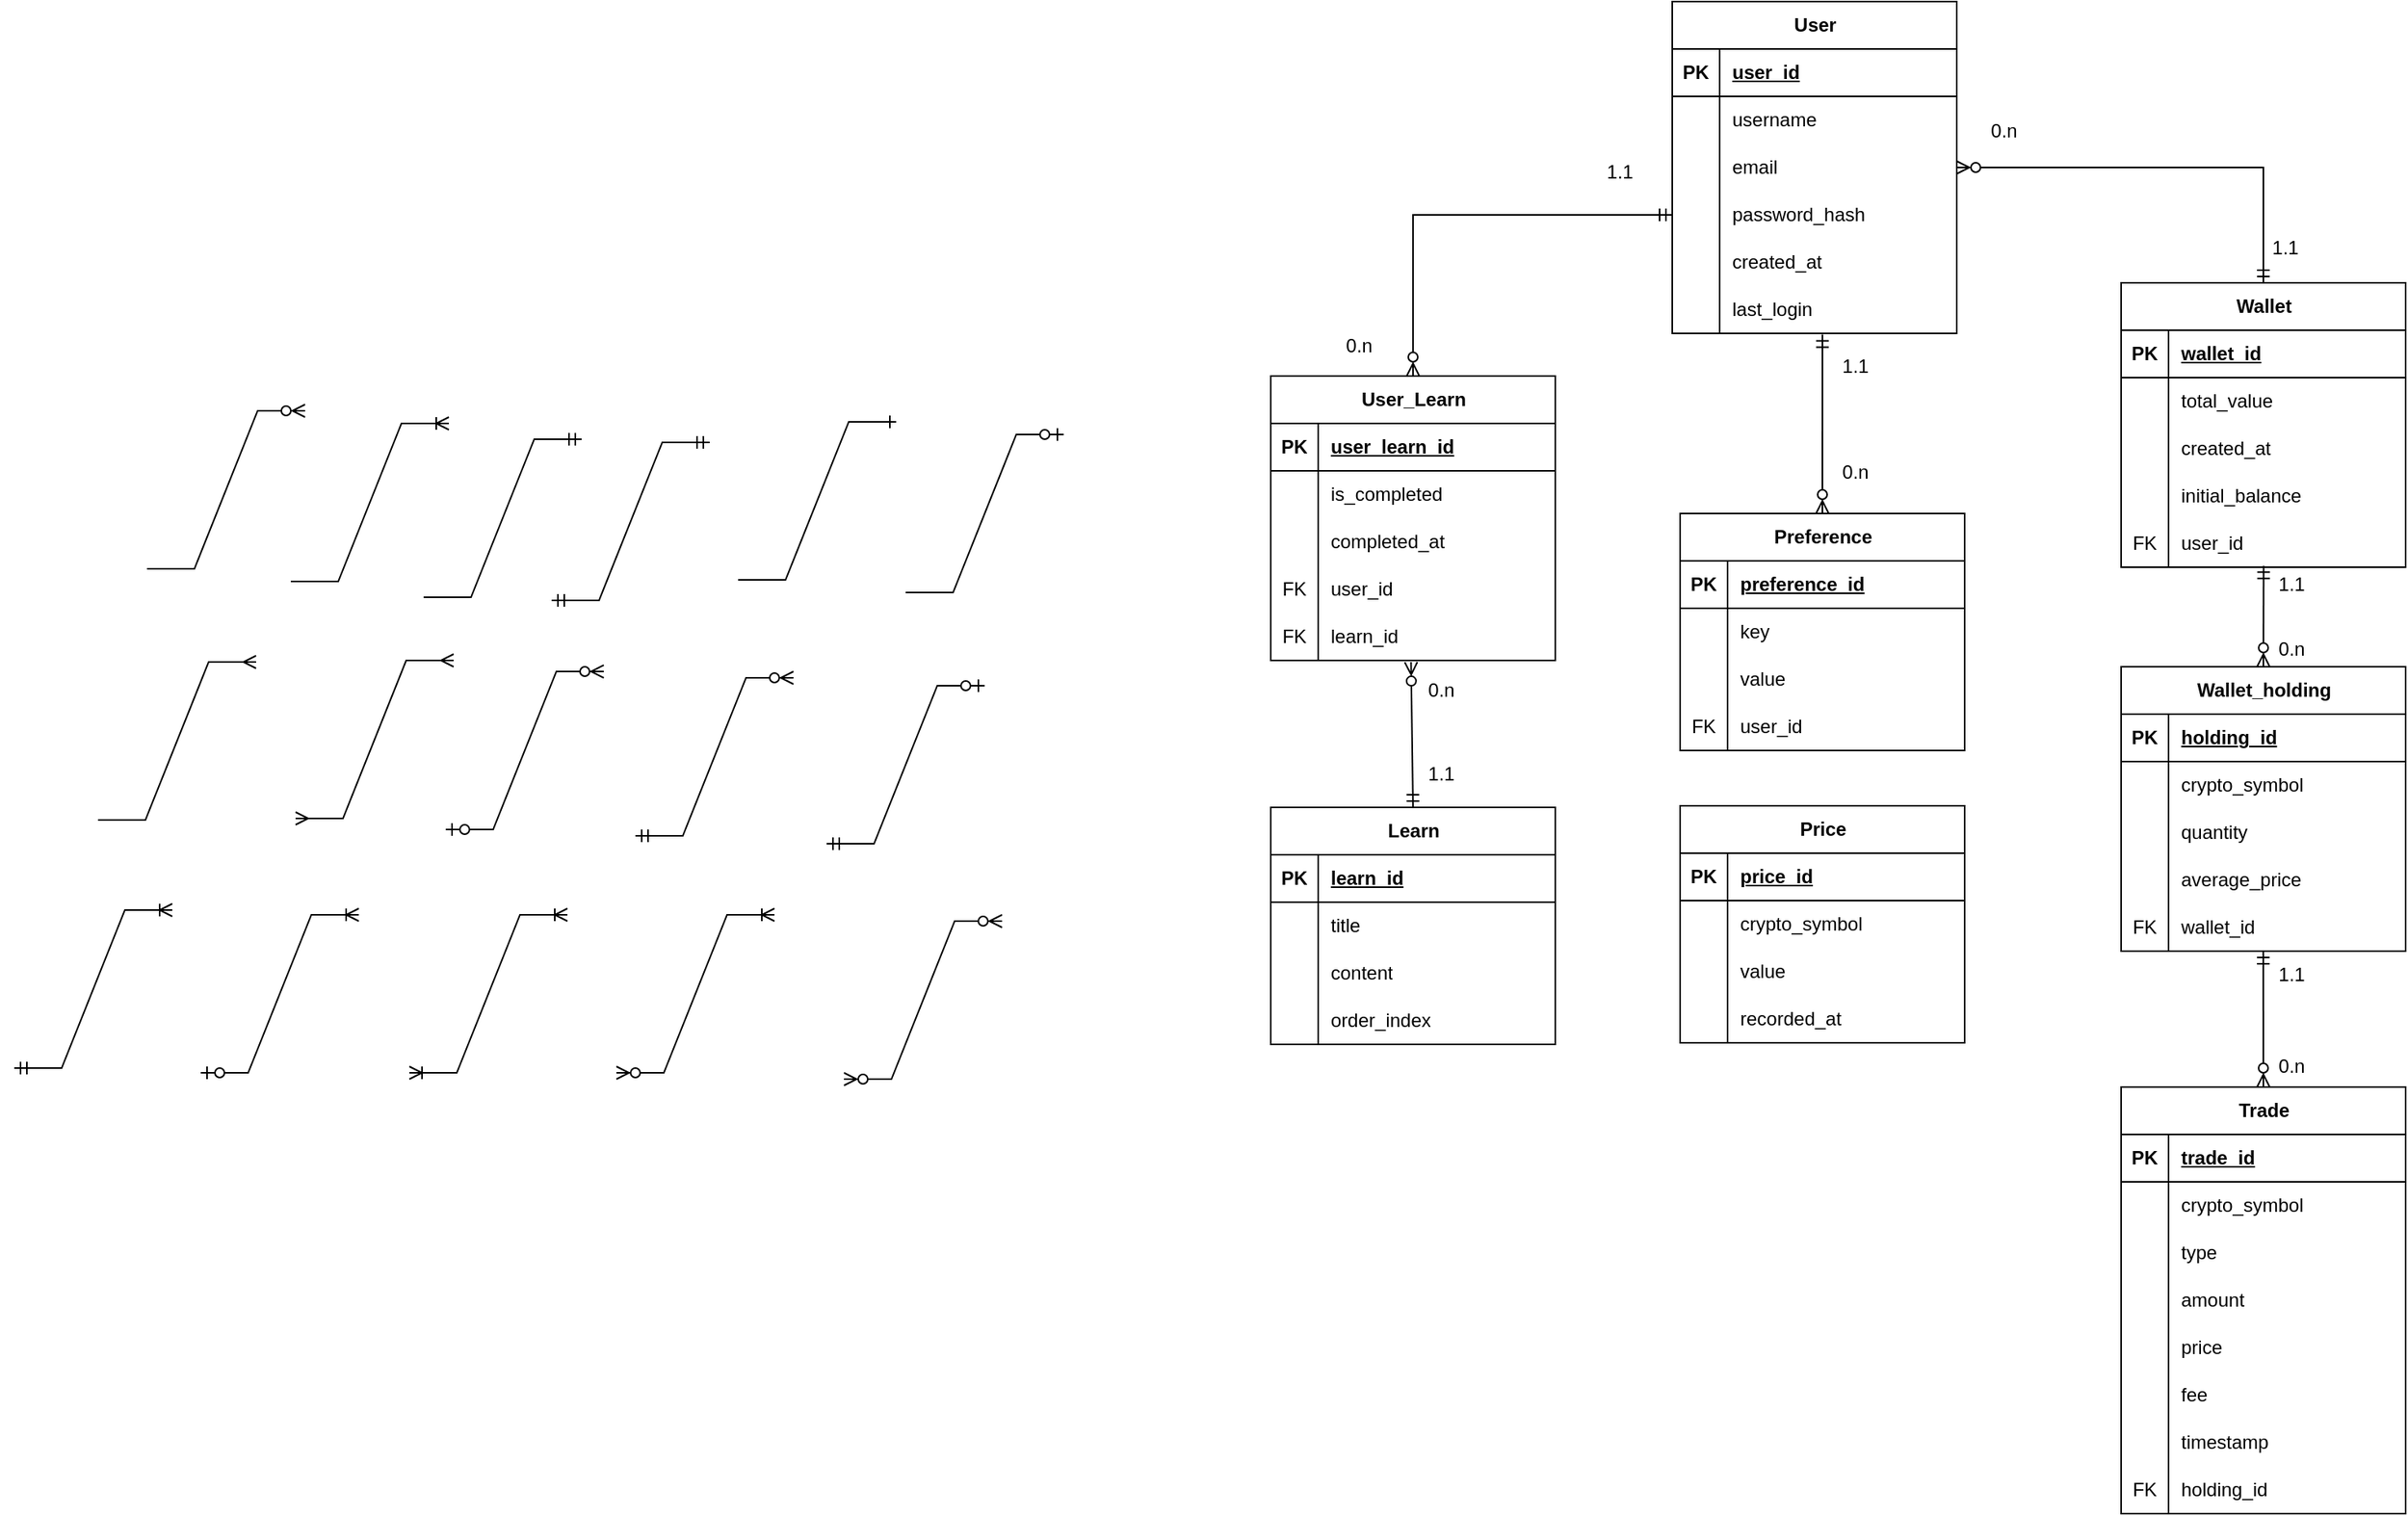 <mxfile version="27.1.6">
  <diagram name="Page-1" id="f1VpUmWpl70gAJ5L56HK">
    <mxGraphModel dx="1629" dy="1076" grid="0" gridSize="10" guides="1" tooltips="1" connect="1" arrows="1" fold="1" page="1" pageScale="1" pageWidth="827" pageHeight="1169" math="0" shadow="0">
      <root>
        <mxCell id="0" />
        <mxCell id="1" parent="0" />
        <mxCell id="RnTAVSZ8p0ZFA40_aSNI-1" value="" style="edgeStyle=entityRelationEdgeStyle;fontSize=12;html=1;endArrow=ERzeroToMany;endFill=1;rounded=0;" edge="1" parent="1">
          <mxGeometry width="100" height="100" relative="1" as="geometry">
            <mxPoint x="160" y="417" as="sourcePoint" />
            <mxPoint x="260" y="317" as="targetPoint" />
          </mxGeometry>
        </mxCell>
        <mxCell id="RnTAVSZ8p0ZFA40_aSNI-2" value="" style="edgeStyle=entityRelationEdgeStyle;fontSize=12;html=1;endArrow=ERoneToMany;rounded=0;" edge="1" parent="1">
          <mxGeometry width="100" height="100" relative="1" as="geometry">
            <mxPoint x="251" y="425" as="sourcePoint" />
            <mxPoint x="351" y="325" as="targetPoint" />
          </mxGeometry>
        </mxCell>
        <mxCell id="RnTAVSZ8p0ZFA40_aSNI-3" value="" style="edgeStyle=entityRelationEdgeStyle;fontSize=12;html=1;endArrow=ERmandOne;rounded=0;" edge="1" parent="1">
          <mxGeometry width="100" height="100" relative="1" as="geometry">
            <mxPoint x="335" y="435" as="sourcePoint" />
            <mxPoint x="435" y="335" as="targetPoint" />
          </mxGeometry>
        </mxCell>
        <mxCell id="RnTAVSZ8p0ZFA40_aSNI-4" value="" style="edgeStyle=entityRelationEdgeStyle;fontSize=12;html=1;endArrow=ERmandOne;startArrow=ERmandOne;rounded=0;" edge="1" parent="1">
          <mxGeometry width="100" height="100" relative="1" as="geometry">
            <mxPoint x="416" y="437" as="sourcePoint" />
            <mxPoint x="516" y="337" as="targetPoint" />
          </mxGeometry>
        </mxCell>
        <mxCell id="RnTAVSZ8p0ZFA40_aSNI-5" value="" style="edgeStyle=entityRelationEdgeStyle;fontSize=12;html=1;endArrow=ERone;endFill=1;rounded=0;" edge="1" parent="1">
          <mxGeometry width="100" height="100" relative="1" as="geometry">
            <mxPoint x="534" y="424" as="sourcePoint" />
            <mxPoint x="634" y="324" as="targetPoint" />
          </mxGeometry>
        </mxCell>
        <mxCell id="RnTAVSZ8p0ZFA40_aSNI-6" value="" style="edgeStyle=entityRelationEdgeStyle;fontSize=12;html=1;endArrow=ERzeroToOne;endFill=1;rounded=0;" edge="1" parent="1">
          <mxGeometry width="100" height="100" relative="1" as="geometry">
            <mxPoint x="640" y="432" as="sourcePoint" />
            <mxPoint x="740" y="332" as="targetPoint" />
          </mxGeometry>
        </mxCell>
        <mxCell id="RnTAVSZ8p0ZFA40_aSNI-7" value="" style="edgeStyle=entityRelationEdgeStyle;fontSize=12;html=1;endArrow=ERmany;rounded=0;" edge="1" parent="1">
          <mxGeometry width="100" height="100" relative="1" as="geometry">
            <mxPoint x="129" y="576" as="sourcePoint" />
            <mxPoint x="229" y="476" as="targetPoint" />
          </mxGeometry>
        </mxCell>
        <mxCell id="RnTAVSZ8p0ZFA40_aSNI-8" value="" style="edgeStyle=entityRelationEdgeStyle;fontSize=12;html=1;endArrow=ERmany;startArrow=ERmany;rounded=0;" edge="1" parent="1">
          <mxGeometry width="100" height="100" relative="1" as="geometry">
            <mxPoint x="254" y="575" as="sourcePoint" />
            <mxPoint x="354" y="475" as="targetPoint" />
          </mxGeometry>
        </mxCell>
        <mxCell id="RnTAVSZ8p0ZFA40_aSNI-9" value="" style="edgeStyle=entityRelationEdgeStyle;fontSize=12;html=1;endArrow=ERzeroToMany;startArrow=ERzeroToOne;rounded=0;" edge="1" parent="1">
          <mxGeometry width="100" height="100" relative="1" as="geometry">
            <mxPoint x="349" y="582" as="sourcePoint" />
            <mxPoint x="449" y="482" as="targetPoint" />
          </mxGeometry>
        </mxCell>
        <mxCell id="RnTAVSZ8p0ZFA40_aSNI-10" value="" style="edgeStyle=entityRelationEdgeStyle;fontSize=12;html=1;endArrow=ERzeroToMany;startArrow=ERmandOne;rounded=0;" edge="1" parent="1">
          <mxGeometry width="100" height="100" relative="1" as="geometry">
            <mxPoint x="469" y="586" as="sourcePoint" />
            <mxPoint x="569" y="486" as="targetPoint" />
          </mxGeometry>
        </mxCell>
        <mxCell id="RnTAVSZ8p0ZFA40_aSNI-11" value="" style="edgeStyle=entityRelationEdgeStyle;fontSize=12;html=1;endArrow=ERzeroToOne;startArrow=ERmandOne;rounded=0;" edge="1" parent="1">
          <mxGeometry width="100" height="100" relative="1" as="geometry">
            <mxPoint x="590" y="591" as="sourcePoint" />
            <mxPoint x="690" y="491" as="targetPoint" />
          </mxGeometry>
        </mxCell>
        <mxCell id="RnTAVSZ8p0ZFA40_aSNI-12" value="" style="edgeStyle=entityRelationEdgeStyle;fontSize=12;html=1;endArrow=ERoneToMany;startArrow=ERmandOne;rounded=0;" edge="1" parent="1">
          <mxGeometry width="100" height="100" relative="1" as="geometry">
            <mxPoint x="76" y="733" as="sourcePoint" />
            <mxPoint x="176" y="633" as="targetPoint" />
          </mxGeometry>
        </mxCell>
        <mxCell id="RnTAVSZ8p0ZFA40_aSNI-13" value="" style="edgeStyle=entityRelationEdgeStyle;fontSize=12;html=1;endArrow=ERoneToMany;startArrow=ERzeroToOne;rounded=0;" edge="1" parent="1">
          <mxGeometry width="100" height="100" relative="1" as="geometry">
            <mxPoint x="194" y="736" as="sourcePoint" />
            <mxPoint x="294" y="636" as="targetPoint" />
          </mxGeometry>
        </mxCell>
        <mxCell id="RnTAVSZ8p0ZFA40_aSNI-14" value="" style="edgeStyle=entityRelationEdgeStyle;fontSize=12;html=1;endArrow=ERoneToMany;startArrow=ERoneToMany;rounded=0;" edge="1" parent="1">
          <mxGeometry width="100" height="100" relative="1" as="geometry">
            <mxPoint x="326" y="736" as="sourcePoint" />
            <mxPoint x="426" y="636" as="targetPoint" />
          </mxGeometry>
        </mxCell>
        <mxCell id="RnTAVSZ8p0ZFA40_aSNI-15" value="" style="edgeStyle=entityRelationEdgeStyle;fontSize=12;html=1;endArrow=ERoneToMany;startArrow=ERzeroToMany;rounded=0;" edge="1" parent="1">
          <mxGeometry width="100" height="100" relative="1" as="geometry">
            <mxPoint x="457" y="736" as="sourcePoint" />
            <mxPoint x="557" y="636" as="targetPoint" />
          </mxGeometry>
        </mxCell>
        <mxCell id="RnTAVSZ8p0ZFA40_aSNI-16" value="" style="edgeStyle=entityRelationEdgeStyle;fontSize=12;html=1;endArrow=ERzeroToMany;endFill=1;startArrow=ERzeroToMany;rounded=0;" edge="1" parent="1">
          <mxGeometry width="100" height="100" relative="1" as="geometry">
            <mxPoint x="601" y="740" as="sourcePoint" />
            <mxPoint x="701" y="640" as="targetPoint" />
          </mxGeometry>
        </mxCell>
        <mxCell id="RnTAVSZ8p0ZFA40_aSNI-17" value="User" style="shape=table;startSize=30;container=1;collapsible=1;childLayout=tableLayout;fixedRows=1;rowLines=0;fontStyle=1;align=center;resizeLast=1;html=1;" vertex="1" parent="1">
          <mxGeometry x="1125" y="58" width="180" height="210" as="geometry" />
        </mxCell>
        <mxCell id="RnTAVSZ8p0ZFA40_aSNI-18" value="" style="shape=tableRow;horizontal=0;startSize=0;swimlaneHead=0;swimlaneBody=0;fillColor=none;collapsible=0;dropTarget=0;points=[[0,0.5],[1,0.5]];portConstraint=eastwest;top=0;left=0;right=0;bottom=1;" vertex="1" parent="RnTAVSZ8p0ZFA40_aSNI-17">
          <mxGeometry y="30" width="180" height="30" as="geometry" />
        </mxCell>
        <mxCell id="RnTAVSZ8p0ZFA40_aSNI-19" value="PK" style="shape=partialRectangle;connectable=0;fillColor=none;top=0;left=0;bottom=0;right=0;fontStyle=1;overflow=hidden;whiteSpace=wrap;html=1;" vertex="1" parent="RnTAVSZ8p0ZFA40_aSNI-18">
          <mxGeometry width="30" height="30" as="geometry">
            <mxRectangle width="30" height="30" as="alternateBounds" />
          </mxGeometry>
        </mxCell>
        <mxCell id="RnTAVSZ8p0ZFA40_aSNI-20" value="user_id" style="shape=partialRectangle;connectable=0;fillColor=none;top=0;left=0;bottom=0;right=0;align=left;spacingLeft=6;fontStyle=5;overflow=hidden;whiteSpace=wrap;html=1;" vertex="1" parent="RnTAVSZ8p0ZFA40_aSNI-18">
          <mxGeometry x="30" width="150" height="30" as="geometry">
            <mxRectangle width="150" height="30" as="alternateBounds" />
          </mxGeometry>
        </mxCell>
        <mxCell id="RnTAVSZ8p0ZFA40_aSNI-21" value="" style="shape=tableRow;horizontal=0;startSize=0;swimlaneHead=0;swimlaneBody=0;fillColor=none;collapsible=0;dropTarget=0;points=[[0,0.5],[1,0.5]];portConstraint=eastwest;top=0;left=0;right=0;bottom=0;" vertex="1" parent="RnTAVSZ8p0ZFA40_aSNI-17">
          <mxGeometry y="60" width="180" height="30" as="geometry" />
        </mxCell>
        <mxCell id="RnTAVSZ8p0ZFA40_aSNI-22" value="" style="shape=partialRectangle;connectable=0;fillColor=none;top=0;left=0;bottom=0;right=0;editable=1;overflow=hidden;whiteSpace=wrap;html=1;" vertex="1" parent="RnTAVSZ8p0ZFA40_aSNI-21">
          <mxGeometry width="30" height="30" as="geometry">
            <mxRectangle width="30" height="30" as="alternateBounds" />
          </mxGeometry>
        </mxCell>
        <mxCell id="RnTAVSZ8p0ZFA40_aSNI-23" value="username" style="shape=partialRectangle;connectable=0;fillColor=none;top=0;left=0;bottom=0;right=0;align=left;spacingLeft=6;overflow=hidden;whiteSpace=wrap;html=1;" vertex="1" parent="RnTAVSZ8p0ZFA40_aSNI-21">
          <mxGeometry x="30" width="150" height="30" as="geometry">
            <mxRectangle width="150" height="30" as="alternateBounds" />
          </mxGeometry>
        </mxCell>
        <mxCell id="RnTAVSZ8p0ZFA40_aSNI-24" value="" style="shape=tableRow;horizontal=0;startSize=0;swimlaneHead=0;swimlaneBody=0;fillColor=none;collapsible=0;dropTarget=0;points=[[0,0.5],[1,0.5]];portConstraint=eastwest;top=0;left=0;right=0;bottom=0;" vertex="1" parent="RnTAVSZ8p0ZFA40_aSNI-17">
          <mxGeometry y="90" width="180" height="30" as="geometry" />
        </mxCell>
        <mxCell id="RnTAVSZ8p0ZFA40_aSNI-25" value="" style="shape=partialRectangle;connectable=0;fillColor=none;top=0;left=0;bottom=0;right=0;editable=1;overflow=hidden;whiteSpace=wrap;html=1;" vertex="1" parent="RnTAVSZ8p0ZFA40_aSNI-24">
          <mxGeometry width="30" height="30" as="geometry">
            <mxRectangle width="30" height="30" as="alternateBounds" />
          </mxGeometry>
        </mxCell>
        <mxCell id="RnTAVSZ8p0ZFA40_aSNI-26" value="email" style="shape=partialRectangle;connectable=0;fillColor=none;top=0;left=0;bottom=0;right=0;align=left;spacingLeft=6;overflow=hidden;whiteSpace=wrap;html=1;" vertex="1" parent="RnTAVSZ8p0ZFA40_aSNI-24">
          <mxGeometry x="30" width="150" height="30" as="geometry">
            <mxRectangle width="150" height="30" as="alternateBounds" />
          </mxGeometry>
        </mxCell>
        <mxCell id="RnTAVSZ8p0ZFA40_aSNI-27" value="" style="shape=tableRow;horizontal=0;startSize=0;swimlaneHead=0;swimlaneBody=0;fillColor=none;collapsible=0;dropTarget=0;points=[[0,0.5],[1,0.5]];portConstraint=eastwest;top=0;left=0;right=0;bottom=0;" vertex="1" parent="RnTAVSZ8p0ZFA40_aSNI-17">
          <mxGeometry y="120" width="180" height="30" as="geometry" />
        </mxCell>
        <mxCell id="RnTAVSZ8p0ZFA40_aSNI-28" value="" style="shape=partialRectangle;connectable=0;fillColor=none;top=0;left=0;bottom=0;right=0;editable=1;overflow=hidden;whiteSpace=wrap;html=1;" vertex="1" parent="RnTAVSZ8p0ZFA40_aSNI-27">
          <mxGeometry width="30" height="30" as="geometry">
            <mxRectangle width="30" height="30" as="alternateBounds" />
          </mxGeometry>
        </mxCell>
        <mxCell id="RnTAVSZ8p0ZFA40_aSNI-29" value="password_hash" style="shape=partialRectangle;connectable=0;fillColor=none;top=0;left=0;bottom=0;right=0;align=left;spacingLeft=6;overflow=hidden;whiteSpace=wrap;html=1;" vertex="1" parent="RnTAVSZ8p0ZFA40_aSNI-27">
          <mxGeometry x="30" width="150" height="30" as="geometry">
            <mxRectangle width="150" height="30" as="alternateBounds" />
          </mxGeometry>
        </mxCell>
        <mxCell id="RnTAVSZ8p0ZFA40_aSNI-30" style="shape=tableRow;horizontal=0;startSize=0;swimlaneHead=0;swimlaneBody=0;fillColor=none;collapsible=0;dropTarget=0;points=[[0,0.5],[1,0.5]];portConstraint=eastwest;top=0;left=0;right=0;bottom=0;" vertex="1" parent="RnTAVSZ8p0ZFA40_aSNI-17">
          <mxGeometry y="150" width="180" height="30" as="geometry" />
        </mxCell>
        <mxCell id="RnTAVSZ8p0ZFA40_aSNI-31" style="shape=partialRectangle;connectable=0;fillColor=none;top=0;left=0;bottom=0;right=0;editable=1;overflow=hidden;whiteSpace=wrap;html=1;" vertex="1" parent="RnTAVSZ8p0ZFA40_aSNI-30">
          <mxGeometry width="30" height="30" as="geometry">
            <mxRectangle width="30" height="30" as="alternateBounds" />
          </mxGeometry>
        </mxCell>
        <mxCell id="RnTAVSZ8p0ZFA40_aSNI-32" value="created_at" style="shape=partialRectangle;connectable=0;fillColor=none;top=0;left=0;bottom=0;right=0;align=left;spacingLeft=6;overflow=hidden;whiteSpace=wrap;html=1;" vertex="1" parent="RnTAVSZ8p0ZFA40_aSNI-30">
          <mxGeometry x="30" width="150" height="30" as="geometry">
            <mxRectangle width="150" height="30" as="alternateBounds" />
          </mxGeometry>
        </mxCell>
        <mxCell id="RnTAVSZ8p0ZFA40_aSNI-33" style="shape=tableRow;horizontal=0;startSize=0;swimlaneHead=0;swimlaneBody=0;fillColor=none;collapsible=0;dropTarget=0;points=[[0,0.5],[1,0.5]];portConstraint=eastwest;top=0;left=0;right=0;bottom=0;" vertex="1" parent="RnTAVSZ8p0ZFA40_aSNI-17">
          <mxGeometry y="180" width="180" height="30" as="geometry" />
        </mxCell>
        <mxCell id="RnTAVSZ8p0ZFA40_aSNI-34" style="shape=partialRectangle;connectable=0;fillColor=none;top=0;left=0;bottom=0;right=0;editable=1;overflow=hidden;whiteSpace=wrap;html=1;" vertex="1" parent="RnTAVSZ8p0ZFA40_aSNI-33">
          <mxGeometry width="30" height="30" as="geometry">
            <mxRectangle width="30" height="30" as="alternateBounds" />
          </mxGeometry>
        </mxCell>
        <mxCell id="RnTAVSZ8p0ZFA40_aSNI-35" value="last_login" style="shape=partialRectangle;connectable=0;fillColor=none;top=0;left=0;bottom=0;right=0;align=left;spacingLeft=6;overflow=hidden;whiteSpace=wrap;html=1;" vertex="1" parent="RnTAVSZ8p0ZFA40_aSNI-33">
          <mxGeometry x="30" width="150" height="30" as="geometry">
            <mxRectangle width="150" height="30" as="alternateBounds" />
          </mxGeometry>
        </mxCell>
        <mxCell id="RnTAVSZ8p0ZFA40_aSNI-36" value="Wallet" style="shape=table;startSize=30;container=1;collapsible=1;childLayout=tableLayout;fixedRows=1;rowLines=0;fontStyle=1;align=center;resizeLast=1;html=1;" vertex="1" parent="1">
          <mxGeometry x="1409" y="236" width="180" height="180" as="geometry" />
        </mxCell>
        <mxCell id="RnTAVSZ8p0ZFA40_aSNI-37" value="" style="shape=tableRow;horizontal=0;startSize=0;swimlaneHead=0;swimlaneBody=0;fillColor=none;collapsible=0;dropTarget=0;points=[[0,0.5],[1,0.5]];portConstraint=eastwest;top=0;left=0;right=0;bottom=1;" vertex="1" parent="RnTAVSZ8p0ZFA40_aSNI-36">
          <mxGeometry y="30" width="180" height="30" as="geometry" />
        </mxCell>
        <mxCell id="RnTAVSZ8p0ZFA40_aSNI-38" value="PK" style="shape=partialRectangle;connectable=0;fillColor=none;top=0;left=0;bottom=0;right=0;fontStyle=1;overflow=hidden;whiteSpace=wrap;html=1;" vertex="1" parent="RnTAVSZ8p0ZFA40_aSNI-37">
          <mxGeometry width="30" height="30" as="geometry">
            <mxRectangle width="30" height="30" as="alternateBounds" />
          </mxGeometry>
        </mxCell>
        <mxCell id="RnTAVSZ8p0ZFA40_aSNI-39" value="wallet_id" style="shape=partialRectangle;connectable=0;fillColor=none;top=0;left=0;bottom=0;right=0;align=left;spacingLeft=6;fontStyle=5;overflow=hidden;whiteSpace=wrap;html=1;" vertex="1" parent="RnTAVSZ8p0ZFA40_aSNI-37">
          <mxGeometry x="30" width="150" height="30" as="geometry">
            <mxRectangle width="150" height="30" as="alternateBounds" />
          </mxGeometry>
        </mxCell>
        <mxCell id="RnTAVSZ8p0ZFA40_aSNI-40" value="" style="shape=tableRow;horizontal=0;startSize=0;swimlaneHead=0;swimlaneBody=0;fillColor=none;collapsible=0;dropTarget=0;points=[[0,0.5],[1,0.5]];portConstraint=eastwest;top=0;left=0;right=0;bottom=0;" vertex="1" parent="RnTAVSZ8p0ZFA40_aSNI-36">
          <mxGeometry y="60" width="180" height="30" as="geometry" />
        </mxCell>
        <mxCell id="RnTAVSZ8p0ZFA40_aSNI-41" value="" style="shape=partialRectangle;connectable=0;fillColor=none;top=0;left=0;bottom=0;right=0;editable=1;overflow=hidden;whiteSpace=wrap;html=1;" vertex="1" parent="RnTAVSZ8p0ZFA40_aSNI-40">
          <mxGeometry width="30" height="30" as="geometry">
            <mxRectangle width="30" height="30" as="alternateBounds" />
          </mxGeometry>
        </mxCell>
        <mxCell id="RnTAVSZ8p0ZFA40_aSNI-42" value="total_value&amp;nbsp;" style="shape=partialRectangle;connectable=0;fillColor=none;top=0;left=0;bottom=0;right=0;align=left;spacingLeft=6;overflow=hidden;whiteSpace=wrap;html=1;" vertex="1" parent="RnTAVSZ8p0ZFA40_aSNI-40">
          <mxGeometry x="30" width="150" height="30" as="geometry">
            <mxRectangle width="150" height="30" as="alternateBounds" />
          </mxGeometry>
        </mxCell>
        <mxCell id="RnTAVSZ8p0ZFA40_aSNI-43" value="" style="shape=tableRow;horizontal=0;startSize=0;swimlaneHead=0;swimlaneBody=0;fillColor=none;collapsible=0;dropTarget=0;points=[[0,0.5],[1,0.5]];portConstraint=eastwest;top=0;left=0;right=0;bottom=0;" vertex="1" parent="RnTAVSZ8p0ZFA40_aSNI-36">
          <mxGeometry y="90" width="180" height="30" as="geometry" />
        </mxCell>
        <mxCell id="RnTAVSZ8p0ZFA40_aSNI-44" value="" style="shape=partialRectangle;connectable=0;fillColor=none;top=0;left=0;bottom=0;right=0;editable=1;overflow=hidden;whiteSpace=wrap;html=1;" vertex="1" parent="RnTAVSZ8p0ZFA40_aSNI-43">
          <mxGeometry width="30" height="30" as="geometry">
            <mxRectangle width="30" height="30" as="alternateBounds" />
          </mxGeometry>
        </mxCell>
        <mxCell id="RnTAVSZ8p0ZFA40_aSNI-45" value="created_at" style="shape=partialRectangle;connectable=0;fillColor=none;top=0;left=0;bottom=0;right=0;align=left;spacingLeft=6;overflow=hidden;whiteSpace=wrap;html=1;" vertex="1" parent="RnTAVSZ8p0ZFA40_aSNI-43">
          <mxGeometry x="30" width="150" height="30" as="geometry">
            <mxRectangle width="150" height="30" as="alternateBounds" />
          </mxGeometry>
        </mxCell>
        <mxCell id="RnTAVSZ8p0ZFA40_aSNI-46" value="" style="shape=tableRow;horizontal=0;startSize=0;swimlaneHead=0;swimlaneBody=0;fillColor=none;collapsible=0;dropTarget=0;points=[[0,0.5],[1,0.5]];portConstraint=eastwest;top=0;left=0;right=0;bottom=0;" vertex="1" parent="RnTAVSZ8p0ZFA40_aSNI-36">
          <mxGeometry y="120" width="180" height="30" as="geometry" />
        </mxCell>
        <mxCell id="RnTAVSZ8p0ZFA40_aSNI-47" value="" style="shape=partialRectangle;connectable=0;fillColor=none;top=0;left=0;bottom=0;right=0;editable=1;overflow=hidden;whiteSpace=wrap;html=1;" vertex="1" parent="RnTAVSZ8p0ZFA40_aSNI-46">
          <mxGeometry width="30" height="30" as="geometry">
            <mxRectangle width="30" height="30" as="alternateBounds" />
          </mxGeometry>
        </mxCell>
        <mxCell id="RnTAVSZ8p0ZFA40_aSNI-48" value="initial_balance" style="shape=partialRectangle;connectable=0;fillColor=none;top=0;left=0;bottom=0;right=0;align=left;spacingLeft=6;overflow=hidden;whiteSpace=wrap;html=1;" vertex="1" parent="RnTAVSZ8p0ZFA40_aSNI-46">
          <mxGeometry x="30" width="150" height="30" as="geometry">
            <mxRectangle width="150" height="30" as="alternateBounds" />
          </mxGeometry>
        </mxCell>
        <mxCell id="RnTAVSZ8p0ZFA40_aSNI-158" style="shape=tableRow;horizontal=0;startSize=0;swimlaneHead=0;swimlaneBody=0;fillColor=none;collapsible=0;dropTarget=0;points=[[0,0.5],[1,0.5]];portConstraint=eastwest;top=0;left=0;right=0;bottom=0;" vertex="1" parent="RnTAVSZ8p0ZFA40_aSNI-36">
          <mxGeometry y="150" width="180" height="30" as="geometry" />
        </mxCell>
        <mxCell id="RnTAVSZ8p0ZFA40_aSNI-159" value="FK" style="shape=partialRectangle;connectable=0;fillColor=none;top=0;left=0;bottom=0;right=0;editable=1;overflow=hidden;whiteSpace=wrap;html=1;" vertex="1" parent="RnTAVSZ8p0ZFA40_aSNI-158">
          <mxGeometry width="30" height="30" as="geometry">
            <mxRectangle width="30" height="30" as="alternateBounds" />
          </mxGeometry>
        </mxCell>
        <mxCell id="RnTAVSZ8p0ZFA40_aSNI-160" value="user_id" style="shape=partialRectangle;connectable=0;fillColor=none;top=0;left=0;bottom=0;right=0;align=left;spacingLeft=6;overflow=hidden;whiteSpace=wrap;html=1;" vertex="1" parent="RnTAVSZ8p0ZFA40_aSNI-158">
          <mxGeometry x="30" width="150" height="30" as="geometry">
            <mxRectangle width="150" height="30" as="alternateBounds" />
          </mxGeometry>
        </mxCell>
        <mxCell id="RnTAVSZ8p0ZFA40_aSNI-49" value="Trade" style="shape=table;startSize=30;container=1;collapsible=1;childLayout=tableLayout;fixedRows=1;rowLines=0;fontStyle=1;align=center;resizeLast=1;html=1;" vertex="1" parent="1">
          <mxGeometry x="1409" y="745" width="180" height="270" as="geometry" />
        </mxCell>
        <mxCell id="RnTAVSZ8p0ZFA40_aSNI-50" value="" style="shape=tableRow;horizontal=0;startSize=0;swimlaneHead=0;swimlaneBody=0;fillColor=none;collapsible=0;dropTarget=0;points=[[0,0.5],[1,0.5]];portConstraint=eastwest;top=0;left=0;right=0;bottom=1;" vertex="1" parent="RnTAVSZ8p0ZFA40_aSNI-49">
          <mxGeometry y="30" width="180" height="30" as="geometry" />
        </mxCell>
        <mxCell id="RnTAVSZ8p0ZFA40_aSNI-51" value="PK" style="shape=partialRectangle;connectable=0;fillColor=none;top=0;left=0;bottom=0;right=0;fontStyle=1;overflow=hidden;whiteSpace=wrap;html=1;" vertex="1" parent="RnTAVSZ8p0ZFA40_aSNI-50">
          <mxGeometry width="30" height="30" as="geometry">
            <mxRectangle width="30" height="30" as="alternateBounds" />
          </mxGeometry>
        </mxCell>
        <mxCell id="RnTAVSZ8p0ZFA40_aSNI-52" value="trade_id" style="shape=partialRectangle;connectable=0;fillColor=none;top=0;left=0;bottom=0;right=0;align=left;spacingLeft=6;fontStyle=5;overflow=hidden;whiteSpace=wrap;html=1;" vertex="1" parent="RnTAVSZ8p0ZFA40_aSNI-50">
          <mxGeometry x="30" width="150" height="30" as="geometry">
            <mxRectangle width="150" height="30" as="alternateBounds" />
          </mxGeometry>
        </mxCell>
        <mxCell id="RnTAVSZ8p0ZFA40_aSNI-53" value="" style="shape=tableRow;horizontal=0;startSize=0;swimlaneHead=0;swimlaneBody=0;fillColor=none;collapsible=0;dropTarget=0;points=[[0,0.5],[1,0.5]];portConstraint=eastwest;top=0;left=0;right=0;bottom=0;" vertex="1" parent="RnTAVSZ8p0ZFA40_aSNI-49">
          <mxGeometry y="60" width="180" height="30" as="geometry" />
        </mxCell>
        <mxCell id="RnTAVSZ8p0ZFA40_aSNI-54" value="" style="shape=partialRectangle;connectable=0;fillColor=none;top=0;left=0;bottom=0;right=0;editable=1;overflow=hidden;whiteSpace=wrap;html=1;" vertex="1" parent="RnTAVSZ8p0ZFA40_aSNI-53">
          <mxGeometry width="30" height="30" as="geometry">
            <mxRectangle width="30" height="30" as="alternateBounds" />
          </mxGeometry>
        </mxCell>
        <mxCell id="RnTAVSZ8p0ZFA40_aSNI-55" value="crypto_symbol" style="shape=partialRectangle;connectable=0;fillColor=none;top=0;left=0;bottom=0;right=0;align=left;spacingLeft=6;overflow=hidden;whiteSpace=wrap;html=1;" vertex="1" parent="RnTAVSZ8p0ZFA40_aSNI-53">
          <mxGeometry x="30" width="150" height="30" as="geometry">
            <mxRectangle width="150" height="30" as="alternateBounds" />
          </mxGeometry>
        </mxCell>
        <mxCell id="RnTAVSZ8p0ZFA40_aSNI-56" value="" style="shape=tableRow;horizontal=0;startSize=0;swimlaneHead=0;swimlaneBody=0;fillColor=none;collapsible=0;dropTarget=0;points=[[0,0.5],[1,0.5]];portConstraint=eastwest;top=0;left=0;right=0;bottom=0;" vertex="1" parent="RnTAVSZ8p0ZFA40_aSNI-49">
          <mxGeometry y="90" width="180" height="30" as="geometry" />
        </mxCell>
        <mxCell id="RnTAVSZ8p0ZFA40_aSNI-57" value="" style="shape=partialRectangle;connectable=0;fillColor=none;top=0;left=0;bottom=0;right=0;editable=1;overflow=hidden;whiteSpace=wrap;html=1;" vertex="1" parent="RnTAVSZ8p0ZFA40_aSNI-56">
          <mxGeometry width="30" height="30" as="geometry">
            <mxRectangle width="30" height="30" as="alternateBounds" />
          </mxGeometry>
        </mxCell>
        <mxCell id="RnTAVSZ8p0ZFA40_aSNI-58" value="type" style="shape=partialRectangle;connectable=0;fillColor=none;top=0;left=0;bottom=0;right=0;align=left;spacingLeft=6;overflow=hidden;whiteSpace=wrap;html=1;" vertex="1" parent="RnTAVSZ8p0ZFA40_aSNI-56">
          <mxGeometry x="30" width="150" height="30" as="geometry">
            <mxRectangle width="150" height="30" as="alternateBounds" />
          </mxGeometry>
        </mxCell>
        <mxCell id="RnTAVSZ8p0ZFA40_aSNI-59" value="" style="shape=tableRow;horizontal=0;startSize=0;swimlaneHead=0;swimlaneBody=0;fillColor=none;collapsible=0;dropTarget=0;points=[[0,0.5],[1,0.5]];portConstraint=eastwest;top=0;left=0;right=0;bottom=0;" vertex="1" parent="RnTAVSZ8p0ZFA40_aSNI-49">
          <mxGeometry y="120" width="180" height="30" as="geometry" />
        </mxCell>
        <mxCell id="RnTAVSZ8p0ZFA40_aSNI-60" value="" style="shape=partialRectangle;connectable=0;fillColor=none;top=0;left=0;bottom=0;right=0;editable=1;overflow=hidden;whiteSpace=wrap;html=1;" vertex="1" parent="RnTAVSZ8p0ZFA40_aSNI-59">
          <mxGeometry width="30" height="30" as="geometry">
            <mxRectangle width="30" height="30" as="alternateBounds" />
          </mxGeometry>
        </mxCell>
        <mxCell id="RnTAVSZ8p0ZFA40_aSNI-61" value="amount" style="shape=partialRectangle;connectable=0;fillColor=none;top=0;left=0;bottom=0;right=0;align=left;spacingLeft=6;overflow=hidden;whiteSpace=wrap;html=1;" vertex="1" parent="RnTAVSZ8p0ZFA40_aSNI-59">
          <mxGeometry x="30" width="150" height="30" as="geometry">
            <mxRectangle width="150" height="30" as="alternateBounds" />
          </mxGeometry>
        </mxCell>
        <mxCell id="RnTAVSZ8p0ZFA40_aSNI-62" style="shape=tableRow;horizontal=0;startSize=0;swimlaneHead=0;swimlaneBody=0;fillColor=none;collapsible=0;dropTarget=0;points=[[0,0.5],[1,0.5]];portConstraint=eastwest;top=0;left=0;right=0;bottom=0;" vertex="1" parent="RnTAVSZ8p0ZFA40_aSNI-49">
          <mxGeometry y="150" width="180" height="30" as="geometry" />
        </mxCell>
        <mxCell id="RnTAVSZ8p0ZFA40_aSNI-63" style="shape=partialRectangle;connectable=0;fillColor=none;top=0;left=0;bottom=0;right=0;editable=1;overflow=hidden;whiteSpace=wrap;html=1;" vertex="1" parent="RnTAVSZ8p0ZFA40_aSNI-62">
          <mxGeometry width="30" height="30" as="geometry">
            <mxRectangle width="30" height="30" as="alternateBounds" />
          </mxGeometry>
        </mxCell>
        <mxCell id="RnTAVSZ8p0ZFA40_aSNI-64" value="price" style="shape=partialRectangle;connectable=0;fillColor=none;top=0;left=0;bottom=0;right=0;align=left;spacingLeft=6;overflow=hidden;whiteSpace=wrap;html=1;" vertex="1" parent="RnTAVSZ8p0ZFA40_aSNI-62">
          <mxGeometry x="30" width="150" height="30" as="geometry">
            <mxRectangle width="150" height="30" as="alternateBounds" />
          </mxGeometry>
        </mxCell>
        <mxCell id="RnTAVSZ8p0ZFA40_aSNI-65" style="shape=tableRow;horizontal=0;startSize=0;swimlaneHead=0;swimlaneBody=0;fillColor=none;collapsible=0;dropTarget=0;points=[[0,0.5],[1,0.5]];portConstraint=eastwest;top=0;left=0;right=0;bottom=0;" vertex="1" parent="RnTAVSZ8p0ZFA40_aSNI-49">
          <mxGeometry y="180" width="180" height="30" as="geometry" />
        </mxCell>
        <mxCell id="RnTAVSZ8p0ZFA40_aSNI-66" style="shape=partialRectangle;connectable=0;fillColor=none;top=0;left=0;bottom=0;right=0;editable=1;overflow=hidden;whiteSpace=wrap;html=1;" vertex="1" parent="RnTAVSZ8p0ZFA40_aSNI-65">
          <mxGeometry width="30" height="30" as="geometry">
            <mxRectangle width="30" height="30" as="alternateBounds" />
          </mxGeometry>
        </mxCell>
        <mxCell id="RnTAVSZ8p0ZFA40_aSNI-67" value="fee" style="shape=partialRectangle;connectable=0;fillColor=none;top=0;left=0;bottom=0;right=0;align=left;spacingLeft=6;overflow=hidden;whiteSpace=wrap;html=1;" vertex="1" parent="RnTAVSZ8p0ZFA40_aSNI-65">
          <mxGeometry x="30" width="150" height="30" as="geometry">
            <mxRectangle width="150" height="30" as="alternateBounds" />
          </mxGeometry>
        </mxCell>
        <mxCell id="RnTAVSZ8p0ZFA40_aSNI-68" style="shape=tableRow;horizontal=0;startSize=0;swimlaneHead=0;swimlaneBody=0;fillColor=none;collapsible=0;dropTarget=0;points=[[0,0.5],[1,0.5]];portConstraint=eastwest;top=0;left=0;right=0;bottom=0;" vertex="1" parent="RnTAVSZ8p0ZFA40_aSNI-49">
          <mxGeometry y="210" width="180" height="30" as="geometry" />
        </mxCell>
        <mxCell id="RnTAVSZ8p0ZFA40_aSNI-69" style="shape=partialRectangle;connectable=0;fillColor=none;top=0;left=0;bottom=0;right=0;editable=1;overflow=hidden;whiteSpace=wrap;html=1;" vertex="1" parent="RnTAVSZ8p0ZFA40_aSNI-68">
          <mxGeometry width="30" height="30" as="geometry">
            <mxRectangle width="30" height="30" as="alternateBounds" />
          </mxGeometry>
        </mxCell>
        <mxCell id="RnTAVSZ8p0ZFA40_aSNI-70" value="timestamp" style="shape=partialRectangle;connectable=0;fillColor=none;top=0;left=0;bottom=0;right=0;align=left;spacingLeft=6;overflow=hidden;whiteSpace=wrap;html=1;" vertex="1" parent="RnTAVSZ8p0ZFA40_aSNI-68">
          <mxGeometry x="30" width="150" height="30" as="geometry">
            <mxRectangle width="150" height="30" as="alternateBounds" />
          </mxGeometry>
        </mxCell>
        <mxCell id="RnTAVSZ8p0ZFA40_aSNI-164" style="shape=tableRow;horizontal=0;startSize=0;swimlaneHead=0;swimlaneBody=0;fillColor=none;collapsible=0;dropTarget=0;points=[[0,0.5],[1,0.5]];portConstraint=eastwest;top=0;left=0;right=0;bottom=0;" vertex="1" parent="RnTAVSZ8p0ZFA40_aSNI-49">
          <mxGeometry y="240" width="180" height="30" as="geometry" />
        </mxCell>
        <mxCell id="RnTAVSZ8p0ZFA40_aSNI-165" value="FK" style="shape=partialRectangle;connectable=0;fillColor=none;top=0;left=0;bottom=0;right=0;editable=1;overflow=hidden;whiteSpace=wrap;html=1;" vertex="1" parent="RnTAVSZ8p0ZFA40_aSNI-164">
          <mxGeometry width="30" height="30" as="geometry">
            <mxRectangle width="30" height="30" as="alternateBounds" />
          </mxGeometry>
        </mxCell>
        <mxCell id="RnTAVSZ8p0ZFA40_aSNI-166" value="holding_id" style="shape=partialRectangle;connectable=0;fillColor=none;top=0;left=0;bottom=0;right=0;align=left;spacingLeft=6;overflow=hidden;whiteSpace=wrap;html=1;" vertex="1" parent="RnTAVSZ8p0ZFA40_aSNI-164">
          <mxGeometry x="30" width="150" height="30" as="geometry">
            <mxRectangle width="150" height="30" as="alternateBounds" />
          </mxGeometry>
        </mxCell>
        <mxCell id="RnTAVSZ8p0ZFA40_aSNI-71" value="Price" style="shape=table;startSize=30;container=1;collapsible=1;childLayout=tableLayout;fixedRows=1;rowLines=0;fontStyle=1;align=center;resizeLast=1;html=1;" vertex="1" parent="1">
          <mxGeometry x="1130" y="567" width="180" height="150" as="geometry" />
        </mxCell>
        <mxCell id="RnTAVSZ8p0ZFA40_aSNI-72" value="" style="shape=tableRow;horizontal=0;startSize=0;swimlaneHead=0;swimlaneBody=0;fillColor=none;collapsible=0;dropTarget=0;points=[[0,0.5],[1,0.5]];portConstraint=eastwest;top=0;left=0;right=0;bottom=1;" vertex="1" parent="RnTAVSZ8p0ZFA40_aSNI-71">
          <mxGeometry y="30" width="180" height="30" as="geometry" />
        </mxCell>
        <mxCell id="RnTAVSZ8p0ZFA40_aSNI-73" value="PK" style="shape=partialRectangle;connectable=0;fillColor=none;top=0;left=0;bottom=0;right=0;fontStyle=1;overflow=hidden;whiteSpace=wrap;html=1;" vertex="1" parent="RnTAVSZ8p0ZFA40_aSNI-72">
          <mxGeometry width="30" height="30" as="geometry">
            <mxRectangle width="30" height="30" as="alternateBounds" />
          </mxGeometry>
        </mxCell>
        <mxCell id="RnTAVSZ8p0ZFA40_aSNI-74" value="price_id" style="shape=partialRectangle;connectable=0;fillColor=none;top=0;left=0;bottom=0;right=0;align=left;spacingLeft=6;fontStyle=5;overflow=hidden;whiteSpace=wrap;html=1;" vertex="1" parent="RnTAVSZ8p0ZFA40_aSNI-72">
          <mxGeometry x="30" width="150" height="30" as="geometry">
            <mxRectangle width="150" height="30" as="alternateBounds" />
          </mxGeometry>
        </mxCell>
        <mxCell id="RnTAVSZ8p0ZFA40_aSNI-75" value="" style="shape=tableRow;horizontal=0;startSize=0;swimlaneHead=0;swimlaneBody=0;fillColor=none;collapsible=0;dropTarget=0;points=[[0,0.5],[1,0.5]];portConstraint=eastwest;top=0;left=0;right=0;bottom=0;" vertex="1" parent="RnTAVSZ8p0ZFA40_aSNI-71">
          <mxGeometry y="60" width="180" height="30" as="geometry" />
        </mxCell>
        <mxCell id="RnTAVSZ8p0ZFA40_aSNI-76" value="" style="shape=partialRectangle;connectable=0;fillColor=none;top=0;left=0;bottom=0;right=0;editable=1;overflow=hidden;whiteSpace=wrap;html=1;" vertex="1" parent="RnTAVSZ8p0ZFA40_aSNI-75">
          <mxGeometry width="30" height="30" as="geometry">
            <mxRectangle width="30" height="30" as="alternateBounds" />
          </mxGeometry>
        </mxCell>
        <mxCell id="RnTAVSZ8p0ZFA40_aSNI-77" value="crypto_symbol" style="shape=partialRectangle;connectable=0;fillColor=none;top=0;left=0;bottom=0;right=0;align=left;spacingLeft=6;overflow=hidden;whiteSpace=wrap;html=1;" vertex="1" parent="RnTAVSZ8p0ZFA40_aSNI-75">
          <mxGeometry x="30" width="150" height="30" as="geometry">
            <mxRectangle width="150" height="30" as="alternateBounds" />
          </mxGeometry>
        </mxCell>
        <mxCell id="RnTAVSZ8p0ZFA40_aSNI-78" value="" style="shape=tableRow;horizontal=0;startSize=0;swimlaneHead=0;swimlaneBody=0;fillColor=none;collapsible=0;dropTarget=0;points=[[0,0.5],[1,0.5]];portConstraint=eastwest;top=0;left=0;right=0;bottom=0;" vertex="1" parent="RnTAVSZ8p0ZFA40_aSNI-71">
          <mxGeometry y="90" width="180" height="30" as="geometry" />
        </mxCell>
        <mxCell id="RnTAVSZ8p0ZFA40_aSNI-79" value="" style="shape=partialRectangle;connectable=0;fillColor=none;top=0;left=0;bottom=0;right=0;editable=1;overflow=hidden;whiteSpace=wrap;html=1;" vertex="1" parent="RnTAVSZ8p0ZFA40_aSNI-78">
          <mxGeometry width="30" height="30" as="geometry">
            <mxRectangle width="30" height="30" as="alternateBounds" />
          </mxGeometry>
        </mxCell>
        <mxCell id="RnTAVSZ8p0ZFA40_aSNI-80" value="value" style="shape=partialRectangle;connectable=0;fillColor=none;top=0;left=0;bottom=0;right=0;align=left;spacingLeft=6;overflow=hidden;whiteSpace=wrap;html=1;" vertex="1" parent="RnTAVSZ8p0ZFA40_aSNI-78">
          <mxGeometry x="30" width="150" height="30" as="geometry">
            <mxRectangle width="150" height="30" as="alternateBounds" />
          </mxGeometry>
        </mxCell>
        <mxCell id="RnTAVSZ8p0ZFA40_aSNI-81" value="" style="shape=tableRow;horizontal=0;startSize=0;swimlaneHead=0;swimlaneBody=0;fillColor=none;collapsible=0;dropTarget=0;points=[[0,0.5],[1,0.5]];portConstraint=eastwest;top=0;left=0;right=0;bottom=0;" vertex="1" parent="RnTAVSZ8p0ZFA40_aSNI-71">
          <mxGeometry y="120" width="180" height="30" as="geometry" />
        </mxCell>
        <mxCell id="RnTAVSZ8p0ZFA40_aSNI-82" value="" style="shape=partialRectangle;connectable=0;fillColor=none;top=0;left=0;bottom=0;right=0;editable=1;overflow=hidden;whiteSpace=wrap;html=1;" vertex="1" parent="RnTAVSZ8p0ZFA40_aSNI-81">
          <mxGeometry width="30" height="30" as="geometry">
            <mxRectangle width="30" height="30" as="alternateBounds" />
          </mxGeometry>
        </mxCell>
        <mxCell id="RnTAVSZ8p0ZFA40_aSNI-83" value="recorded_at" style="shape=partialRectangle;connectable=0;fillColor=none;top=0;left=0;bottom=0;right=0;align=left;spacingLeft=6;overflow=hidden;whiteSpace=wrap;html=1;" vertex="1" parent="RnTAVSZ8p0ZFA40_aSNI-81">
          <mxGeometry x="30" width="150" height="30" as="geometry">
            <mxRectangle width="150" height="30" as="alternateBounds" />
          </mxGeometry>
        </mxCell>
        <mxCell id="RnTAVSZ8p0ZFA40_aSNI-84" value="Learn" style="shape=table;startSize=30;container=1;collapsible=1;childLayout=tableLayout;fixedRows=1;rowLines=0;fontStyle=1;align=center;resizeLast=1;html=1;" vertex="1" parent="1">
          <mxGeometry x="871" y="568" width="180" height="150" as="geometry" />
        </mxCell>
        <mxCell id="RnTAVSZ8p0ZFA40_aSNI-85" value="" style="shape=tableRow;horizontal=0;startSize=0;swimlaneHead=0;swimlaneBody=0;fillColor=none;collapsible=0;dropTarget=0;points=[[0,0.5],[1,0.5]];portConstraint=eastwest;top=0;left=0;right=0;bottom=1;" vertex="1" parent="RnTAVSZ8p0ZFA40_aSNI-84">
          <mxGeometry y="30" width="180" height="30" as="geometry" />
        </mxCell>
        <mxCell id="RnTAVSZ8p0ZFA40_aSNI-86" value="PK" style="shape=partialRectangle;connectable=0;fillColor=none;top=0;left=0;bottom=0;right=0;fontStyle=1;overflow=hidden;whiteSpace=wrap;html=1;" vertex="1" parent="RnTAVSZ8p0ZFA40_aSNI-85">
          <mxGeometry width="30" height="30" as="geometry">
            <mxRectangle width="30" height="30" as="alternateBounds" />
          </mxGeometry>
        </mxCell>
        <mxCell id="RnTAVSZ8p0ZFA40_aSNI-87" value="learn_id" style="shape=partialRectangle;connectable=0;fillColor=none;top=0;left=0;bottom=0;right=0;align=left;spacingLeft=6;fontStyle=5;overflow=hidden;whiteSpace=wrap;html=1;" vertex="1" parent="RnTAVSZ8p0ZFA40_aSNI-85">
          <mxGeometry x="30" width="150" height="30" as="geometry">
            <mxRectangle width="150" height="30" as="alternateBounds" />
          </mxGeometry>
        </mxCell>
        <mxCell id="RnTAVSZ8p0ZFA40_aSNI-88" value="" style="shape=tableRow;horizontal=0;startSize=0;swimlaneHead=0;swimlaneBody=0;fillColor=none;collapsible=0;dropTarget=0;points=[[0,0.5],[1,0.5]];portConstraint=eastwest;top=0;left=0;right=0;bottom=0;" vertex="1" parent="RnTAVSZ8p0ZFA40_aSNI-84">
          <mxGeometry y="60" width="180" height="30" as="geometry" />
        </mxCell>
        <mxCell id="RnTAVSZ8p0ZFA40_aSNI-89" value="" style="shape=partialRectangle;connectable=0;fillColor=none;top=0;left=0;bottom=0;right=0;editable=1;overflow=hidden;whiteSpace=wrap;html=1;" vertex="1" parent="RnTAVSZ8p0ZFA40_aSNI-88">
          <mxGeometry width="30" height="30" as="geometry">
            <mxRectangle width="30" height="30" as="alternateBounds" />
          </mxGeometry>
        </mxCell>
        <mxCell id="RnTAVSZ8p0ZFA40_aSNI-90" value="title" style="shape=partialRectangle;connectable=0;fillColor=none;top=0;left=0;bottom=0;right=0;align=left;spacingLeft=6;overflow=hidden;whiteSpace=wrap;html=1;" vertex="1" parent="RnTAVSZ8p0ZFA40_aSNI-88">
          <mxGeometry x="30" width="150" height="30" as="geometry">
            <mxRectangle width="150" height="30" as="alternateBounds" />
          </mxGeometry>
        </mxCell>
        <mxCell id="RnTAVSZ8p0ZFA40_aSNI-91" value="" style="shape=tableRow;horizontal=0;startSize=0;swimlaneHead=0;swimlaneBody=0;fillColor=none;collapsible=0;dropTarget=0;points=[[0,0.5],[1,0.5]];portConstraint=eastwest;top=0;left=0;right=0;bottom=0;" vertex="1" parent="RnTAVSZ8p0ZFA40_aSNI-84">
          <mxGeometry y="90" width="180" height="30" as="geometry" />
        </mxCell>
        <mxCell id="RnTAVSZ8p0ZFA40_aSNI-92" value="" style="shape=partialRectangle;connectable=0;fillColor=none;top=0;left=0;bottom=0;right=0;editable=1;overflow=hidden;whiteSpace=wrap;html=1;" vertex="1" parent="RnTAVSZ8p0ZFA40_aSNI-91">
          <mxGeometry width="30" height="30" as="geometry">
            <mxRectangle width="30" height="30" as="alternateBounds" />
          </mxGeometry>
        </mxCell>
        <mxCell id="RnTAVSZ8p0ZFA40_aSNI-93" value="content" style="shape=partialRectangle;connectable=0;fillColor=none;top=0;left=0;bottom=0;right=0;align=left;spacingLeft=6;overflow=hidden;whiteSpace=wrap;html=1;" vertex="1" parent="RnTAVSZ8p0ZFA40_aSNI-91">
          <mxGeometry x="30" width="150" height="30" as="geometry">
            <mxRectangle width="150" height="30" as="alternateBounds" />
          </mxGeometry>
        </mxCell>
        <mxCell id="RnTAVSZ8p0ZFA40_aSNI-94" value="" style="shape=tableRow;horizontal=0;startSize=0;swimlaneHead=0;swimlaneBody=0;fillColor=none;collapsible=0;dropTarget=0;points=[[0,0.5],[1,0.5]];portConstraint=eastwest;top=0;left=0;right=0;bottom=0;" vertex="1" parent="RnTAVSZ8p0ZFA40_aSNI-84">
          <mxGeometry y="120" width="180" height="30" as="geometry" />
        </mxCell>
        <mxCell id="RnTAVSZ8p0ZFA40_aSNI-95" value="" style="shape=partialRectangle;connectable=0;fillColor=none;top=0;left=0;bottom=0;right=0;editable=1;overflow=hidden;whiteSpace=wrap;html=1;" vertex="1" parent="RnTAVSZ8p0ZFA40_aSNI-94">
          <mxGeometry width="30" height="30" as="geometry">
            <mxRectangle width="30" height="30" as="alternateBounds" />
          </mxGeometry>
        </mxCell>
        <mxCell id="RnTAVSZ8p0ZFA40_aSNI-96" value="order_index" style="shape=partialRectangle;connectable=0;fillColor=none;top=0;left=0;bottom=0;right=0;align=left;spacingLeft=6;overflow=hidden;whiteSpace=wrap;html=1;" vertex="1" parent="RnTAVSZ8p0ZFA40_aSNI-94">
          <mxGeometry x="30" width="150" height="30" as="geometry">
            <mxRectangle width="150" height="30" as="alternateBounds" />
          </mxGeometry>
        </mxCell>
        <mxCell id="RnTAVSZ8p0ZFA40_aSNI-97" value="Preference" style="shape=table;startSize=30;container=1;collapsible=1;childLayout=tableLayout;fixedRows=1;rowLines=0;fontStyle=1;align=center;resizeLast=1;html=1;" vertex="1" parent="1">
          <mxGeometry x="1130" y="382" width="180" height="150" as="geometry" />
        </mxCell>
        <mxCell id="RnTAVSZ8p0ZFA40_aSNI-98" value="" style="shape=tableRow;horizontal=0;startSize=0;swimlaneHead=0;swimlaneBody=0;fillColor=none;collapsible=0;dropTarget=0;points=[[0,0.5],[1,0.5]];portConstraint=eastwest;top=0;left=0;right=0;bottom=1;" vertex="1" parent="RnTAVSZ8p0ZFA40_aSNI-97">
          <mxGeometry y="30" width="180" height="30" as="geometry" />
        </mxCell>
        <mxCell id="RnTAVSZ8p0ZFA40_aSNI-99" value="PK" style="shape=partialRectangle;connectable=0;fillColor=none;top=0;left=0;bottom=0;right=0;fontStyle=1;overflow=hidden;whiteSpace=wrap;html=1;" vertex="1" parent="RnTAVSZ8p0ZFA40_aSNI-98">
          <mxGeometry width="30" height="30" as="geometry">
            <mxRectangle width="30" height="30" as="alternateBounds" />
          </mxGeometry>
        </mxCell>
        <mxCell id="RnTAVSZ8p0ZFA40_aSNI-100" value="preference_id" style="shape=partialRectangle;connectable=0;fillColor=none;top=0;left=0;bottom=0;right=0;align=left;spacingLeft=6;fontStyle=5;overflow=hidden;whiteSpace=wrap;html=1;" vertex="1" parent="RnTAVSZ8p0ZFA40_aSNI-98">
          <mxGeometry x="30" width="150" height="30" as="geometry">
            <mxRectangle width="150" height="30" as="alternateBounds" />
          </mxGeometry>
        </mxCell>
        <mxCell id="RnTAVSZ8p0ZFA40_aSNI-101" value="" style="shape=tableRow;horizontal=0;startSize=0;swimlaneHead=0;swimlaneBody=0;fillColor=none;collapsible=0;dropTarget=0;points=[[0,0.5],[1,0.5]];portConstraint=eastwest;top=0;left=0;right=0;bottom=0;" vertex="1" parent="RnTAVSZ8p0ZFA40_aSNI-97">
          <mxGeometry y="60" width="180" height="30" as="geometry" />
        </mxCell>
        <mxCell id="RnTAVSZ8p0ZFA40_aSNI-102" value="" style="shape=partialRectangle;connectable=0;fillColor=none;top=0;left=0;bottom=0;right=0;editable=1;overflow=hidden;whiteSpace=wrap;html=1;" vertex="1" parent="RnTAVSZ8p0ZFA40_aSNI-101">
          <mxGeometry width="30" height="30" as="geometry">
            <mxRectangle width="30" height="30" as="alternateBounds" />
          </mxGeometry>
        </mxCell>
        <mxCell id="RnTAVSZ8p0ZFA40_aSNI-103" value="key" style="shape=partialRectangle;connectable=0;fillColor=none;top=0;left=0;bottom=0;right=0;align=left;spacingLeft=6;overflow=hidden;whiteSpace=wrap;html=1;" vertex="1" parent="RnTAVSZ8p0ZFA40_aSNI-101">
          <mxGeometry x="30" width="150" height="30" as="geometry">
            <mxRectangle width="150" height="30" as="alternateBounds" />
          </mxGeometry>
        </mxCell>
        <mxCell id="RnTAVSZ8p0ZFA40_aSNI-104" value="" style="shape=tableRow;horizontal=0;startSize=0;swimlaneHead=0;swimlaneBody=0;fillColor=none;collapsible=0;dropTarget=0;points=[[0,0.5],[1,0.5]];portConstraint=eastwest;top=0;left=0;right=0;bottom=0;" vertex="1" parent="RnTAVSZ8p0ZFA40_aSNI-97">
          <mxGeometry y="90" width="180" height="30" as="geometry" />
        </mxCell>
        <mxCell id="RnTAVSZ8p0ZFA40_aSNI-105" value="" style="shape=partialRectangle;connectable=0;fillColor=none;top=0;left=0;bottom=0;right=0;editable=1;overflow=hidden;whiteSpace=wrap;html=1;" vertex="1" parent="RnTAVSZ8p0ZFA40_aSNI-104">
          <mxGeometry width="30" height="30" as="geometry">
            <mxRectangle width="30" height="30" as="alternateBounds" />
          </mxGeometry>
        </mxCell>
        <mxCell id="RnTAVSZ8p0ZFA40_aSNI-106" value="value" style="shape=partialRectangle;connectable=0;fillColor=none;top=0;left=0;bottom=0;right=0;align=left;spacingLeft=6;overflow=hidden;whiteSpace=wrap;html=1;" vertex="1" parent="RnTAVSZ8p0ZFA40_aSNI-104">
          <mxGeometry x="30" width="150" height="30" as="geometry">
            <mxRectangle width="150" height="30" as="alternateBounds" />
          </mxGeometry>
        </mxCell>
        <mxCell id="RnTAVSZ8p0ZFA40_aSNI-167" style="shape=tableRow;horizontal=0;startSize=0;swimlaneHead=0;swimlaneBody=0;fillColor=none;collapsible=0;dropTarget=0;points=[[0,0.5],[1,0.5]];portConstraint=eastwest;top=0;left=0;right=0;bottom=0;" vertex="1" parent="RnTAVSZ8p0ZFA40_aSNI-97">
          <mxGeometry y="120" width="180" height="30" as="geometry" />
        </mxCell>
        <mxCell id="RnTAVSZ8p0ZFA40_aSNI-168" value="FK" style="shape=partialRectangle;connectable=0;fillColor=none;top=0;left=0;bottom=0;right=0;editable=1;overflow=hidden;whiteSpace=wrap;html=1;" vertex="1" parent="RnTAVSZ8p0ZFA40_aSNI-167">
          <mxGeometry width="30" height="30" as="geometry">
            <mxRectangle width="30" height="30" as="alternateBounds" />
          </mxGeometry>
        </mxCell>
        <mxCell id="RnTAVSZ8p0ZFA40_aSNI-169" value="user_id" style="shape=partialRectangle;connectable=0;fillColor=none;top=0;left=0;bottom=0;right=0;align=left;spacingLeft=6;overflow=hidden;whiteSpace=wrap;html=1;" vertex="1" parent="RnTAVSZ8p0ZFA40_aSNI-167">
          <mxGeometry x="30" width="150" height="30" as="geometry">
            <mxRectangle width="150" height="30" as="alternateBounds" />
          </mxGeometry>
        </mxCell>
        <mxCell id="RnTAVSZ8p0ZFA40_aSNI-108" value="0.n" style="text;html=1;align=center;verticalAlign=middle;whiteSpace=wrap;rounded=0;" vertex="1" parent="1">
          <mxGeometry x="1305" y="125" width="60" height="30" as="geometry" />
        </mxCell>
        <mxCell id="RnTAVSZ8p0ZFA40_aSNI-109" value="1.1" style="text;html=1;align=center;verticalAlign=middle;whiteSpace=wrap;rounded=0;" vertex="1" parent="1">
          <mxGeometry x="1483" y="199" width="60" height="30" as="geometry" />
        </mxCell>
        <mxCell id="RnTAVSZ8p0ZFA40_aSNI-110" value="1.1" style="text;html=1;align=center;verticalAlign=middle;whiteSpace=wrap;rounded=0;" vertex="1" parent="1">
          <mxGeometry x="1487" y="659" width="60" height="30" as="geometry" />
        </mxCell>
        <mxCell id="RnTAVSZ8p0ZFA40_aSNI-111" value="0.n" style="text;html=1;align=center;verticalAlign=middle;whiteSpace=wrap;rounded=0;" vertex="1" parent="1">
          <mxGeometry x="1487" y="717" width="60" height="30" as="geometry" />
        </mxCell>
        <mxCell id="RnTAVSZ8p0ZFA40_aSNI-112" value="1.1" style="text;html=1;align=center;verticalAlign=middle;whiteSpace=wrap;rounded=0;" vertex="1" parent="1">
          <mxGeometry x="1062" y="151" width="60" height="30" as="geometry" />
        </mxCell>
        <mxCell id="RnTAVSZ8p0ZFA40_aSNI-113" value="0.n" style="text;html=1;align=center;verticalAlign=middle;whiteSpace=wrap;rounded=0;" vertex="1" parent="1">
          <mxGeometry x="1211" y="341" width="60" height="30" as="geometry" />
        </mxCell>
        <mxCell id="RnTAVSZ8p0ZFA40_aSNI-115" value="Wallet_holding" style="shape=table;startSize=30;container=1;collapsible=1;childLayout=tableLayout;fixedRows=1;rowLines=0;fontStyle=1;align=center;resizeLast=1;html=1;" vertex="1" parent="1">
          <mxGeometry x="1409" y="479" width="180" height="180" as="geometry" />
        </mxCell>
        <mxCell id="RnTAVSZ8p0ZFA40_aSNI-116" value="" style="shape=tableRow;horizontal=0;startSize=0;swimlaneHead=0;swimlaneBody=0;fillColor=none;collapsible=0;dropTarget=0;points=[[0,0.5],[1,0.5]];portConstraint=eastwest;top=0;left=0;right=0;bottom=1;" vertex="1" parent="RnTAVSZ8p0ZFA40_aSNI-115">
          <mxGeometry y="30" width="180" height="30" as="geometry" />
        </mxCell>
        <mxCell id="RnTAVSZ8p0ZFA40_aSNI-117" value="PK" style="shape=partialRectangle;connectable=0;fillColor=none;top=0;left=0;bottom=0;right=0;fontStyle=1;overflow=hidden;whiteSpace=wrap;html=1;" vertex="1" parent="RnTAVSZ8p0ZFA40_aSNI-116">
          <mxGeometry width="30" height="30" as="geometry">
            <mxRectangle width="30" height="30" as="alternateBounds" />
          </mxGeometry>
        </mxCell>
        <mxCell id="RnTAVSZ8p0ZFA40_aSNI-118" value="holding_id" style="shape=partialRectangle;connectable=0;fillColor=none;top=0;left=0;bottom=0;right=0;align=left;spacingLeft=6;fontStyle=5;overflow=hidden;whiteSpace=wrap;html=1;" vertex="1" parent="RnTAVSZ8p0ZFA40_aSNI-116">
          <mxGeometry x="30" width="150" height="30" as="geometry">
            <mxRectangle width="150" height="30" as="alternateBounds" />
          </mxGeometry>
        </mxCell>
        <mxCell id="RnTAVSZ8p0ZFA40_aSNI-119" value="" style="shape=tableRow;horizontal=0;startSize=0;swimlaneHead=0;swimlaneBody=0;fillColor=none;collapsible=0;dropTarget=0;points=[[0,0.5],[1,0.5]];portConstraint=eastwest;top=0;left=0;right=0;bottom=0;" vertex="1" parent="RnTAVSZ8p0ZFA40_aSNI-115">
          <mxGeometry y="60" width="180" height="30" as="geometry" />
        </mxCell>
        <mxCell id="RnTAVSZ8p0ZFA40_aSNI-120" value="" style="shape=partialRectangle;connectable=0;fillColor=none;top=0;left=0;bottom=0;right=0;editable=1;overflow=hidden;whiteSpace=wrap;html=1;" vertex="1" parent="RnTAVSZ8p0ZFA40_aSNI-119">
          <mxGeometry width="30" height="30" as="geometry">
            <mxRectangle width="30" height="30" as="alternateBounds" />
          </mxGeometry>
        </mxCell>
        <mxCell id="RnTAVSZ8p0ZFA40_aSNI-121" value="crypto_symbol" style="shape=partialRectangle;connectable=0;fillColor=none;top=0;left=0;bottom=0;right=0;align=left;spacingLeft=6;overflow=hidden;whiteSpace=wrap;html=1;" vertex="1" parent="RnTAVSZ8p0ZFA40_aSNI-119">
          <mxGeometry x="30" width="150" height="30" as="geometry">
            <mxRectangle width="150" height="30" as="alternateBounds" />
          </mxGeometry>
        </mxCell>
        <mxCell id="RnTAVSZ8p0ZFA40_aSNI-122" value="" style="shape=tableRow;horizontal=0;startSize=0;swimlaneHead=0;swimlaneBody=0;fillColor=none;collapsible=0;dropTarget=0;points=[[0,0.5],[1,0.5]];portConstraint=eastwest;top=0;left=0;right=0;bottom=0;" vertex="1" parent="RnTAVSZ8p0ZFA40_aSNI-115">
          <mxGeometry y="90" width="180" height="30" as="geometry" />
        </mxCell>
        <mxCell id="RnTAVSZ8p0ZFA40_aSNI-123" value="" style="shape=partialRectangle;connectable=0;fillColor=none;top=0;left=0;bottom=0;right=0;editable=1;overflow=hidden;whiteSpace=wrap;html=1;" vertex="1" parent="RnTAVSZ8p0ZFA40_aSNI-122">
          <mxGeometry width="30" height="30" as="geometry">
            <mxRectangle width="30" height="30" as="alternateBounds" />
          </mxGeometry>
        </mxCell>
        <mxCell id="RnTAVSZ8p0ZFA40_aSNI-124" value="quantity" style="shape=partialRectangle;connectable=0;fillColor=none;top=0;left=0;bottom=0;right=0;align=left;spacingLeft=6;overflow=hidden;whiteSpace=wrap;html=1;" vertex="1" parent="RnTAVSZ8p0ZFA40_aSNI-122">
          <mxGeometry x="30" width="150" height="30" as="geometry">
            <mxRectangle width="150" height="30" as="alternateBounds" />
          </mxGeometry>
        </mxCell>
        <mxCell id="RnTAVSZ8p0ZFA40_aSNI-125" value="" style="shape=tableRow;horizontal=0;startSize=0;swimlaneHead=0;swimlaneBody=0;fillColor=none;collapsible=0;dropTarget=0;points=[[0,0.5],[1,0.5]];portConstraint=eastwest;top=0;left=0;right=0;bottom=0;" vertex="1" parent="RnTAVSZ8p0ZFA40_aSNI-115">
          <mxGeometry y="120" width="180" height="30" as="geometry" />
        </mxCell>
        <mxCell id="RnTAVSZ8p0ZFA40_aSNI-126" value="" style="shape=partialRectangle;connectable=0;fillColor=none;top=0;left=0;bottom=0;right=0;editable=1;overflow=hidden;whiteSpace=wrap;html=1;" vertex="1" parent="RnTAVSZ8p0ZFA40_aSNI-125">
          <mxGeometry width="30" height="30" as="geometry">
            <mxRectangle width="30" height="30" as="alternateBounds" />
          </mxGeometry>
        </mxCell>
        <mxCell id="RnTAVSZ8p0ZFA40_aSNI-127" value="average_price" style="shape=partialRectangle;connectable=0;fillColor=none;top=0;left=0;bottom=0;right=0;align=left;spacingLeft=6;overflow=hidden;whiteSpace=wrap;html=1;" vertex="1" parent="RnTAVSZ8p0ZFA40_aSNI-125">
          <mxGeometry x="30" width="150" height="30" as="geometry">
            <mxRectangle width="150" height="30" as="alternateBounds" />
          </mxGeometry>
        </mxCell>
        <mxCell id="RnTAVSZ8p0ZFA40_aSNI-161" style="shape=tableRow;horizontal=0;startSize=0;swimlaneHead=0;swimlaneBody=0;fillColor=none;collapsible=0;dropTarget=0;points=[[0,0.5],[1,0.5]];portConstraint=eastwest;top=0;left=0;right=0;bottom=0;" vertex="1" parent="RnTAVSZ8p0ZFA40_aSNI-115">
          <mxGeometry y="150" width="180" height="30" as="geometry" />
        </mxCell>
        <mxCell id="RnTAVSZ8p0ZFA40_aSNI-162" value="FK" style="shape=partialRectangle;connectable=0;fillColor=none;top=0;left=0;bottom=0;right=0;editable=1;overflow=hidden;whiteSpace=wrap;html=1;" vertex="1" parent="RnTAVSZ8p0ZFA40_aSNI-161">
          <mxGeometry width="30" height="30" as="geometry">
            <mxRectangle width="30" height="30" as="alternateBounds" />
          </mxGeometry>
        </mxCell>
        <mxCell id="RnTAVSZ8p0ZFA40_aSNI-163" value="wallet_id" style="shape=partialRectangle;connectable=0;fillColor=none;top=0;left=0;bottom=0;right=0;align=left;spacingLeft=6;overflow=hidden;whiteSpace=wrap;html=1;" vertex="1" parent="RnTAVSZ8p0ZFA40_aSNI-161">
          <mxGeometry x="30" width="150" height="30" as="geometry">
            <mxRectangle width="150" height="30" as="alternateBounds" />
          </mxGeometry>
        </mxCell>
        <mxCell id="RnTAVSZ8p0ZFA40_aSNI-128" value="1.1" style="text;html=1;align=center;verticalAlign=middle;whiteSpace=wrap;rounded=0;" vertex="1" parent="1">
          <mxGeometry x="1487" y="412" width="60" height="30" as="geometry" />
        </mxCell>
        <mxCell id="RnTAVSZ8p0ZFA40_aSNI-129" value="0.n" style="text;html=1;align=center;verticalAlign=middle;whiteSpace=wrap;rounded=0;" vertex="1" parent="1">
          <mxGeometry x="1487" y="453" width="60" height="30" as="geometry" />
        </mxCell>
        <mxCell id="RnTAVSZ8p0ZFA40_aSNI-132" value="User_Learn" style="shape=table;startSize=30;container=1;collapsible=1;childLayout=tableLayout;fixedRows=1;rowLines=0;fontStyle=1;align=center;resizeLast=1;html=1;" vertex="1" parent="1">
          <mxGeometry x="871" y="295" width="180" height="180" as="geometry" />
        </mxCell>
        <mxCell id="RnTAVSZ8p0ZFA40_aSNI-133" value="" style="shape=tableRow;horizontal=0;startSize=0;swimlaneHead=0;swimlaneBody=0;fillColor=none;collapsible=0;dropTarget=0;points=[[0,0.5],[1,0.5]];portConstraint=eastwest;top=0;left=0;right=0;bottom=1;" vertex="1" parent="RnTAVSZ8p0ZFA40_aSNI-132">
          <mxGeometry y="30" width="180" height="30" as="geometry" />
        </mxCell>
        <mxCell id="RnTAVSZ8p0ZFA40_aSNI-134" value="PK" style="shape=partialRectangle;connectable=0;fillColor=none;top=0;left=0;bottom=0;right=0;fontStyle=1;overflow=hidden;whiteSpace=wrap;html=1;" vertex="1" parent="RnTAVSZ8p0ZFA40_aSNI-133">
          <mxGeometry width="30" height="30" as="geometry">
            <mxRectangle width="30" height="30" as="alternateBounds" />
          </mxGeometry>
        </mxCell>
        <mxCell id="RnTAVSZ8p0ZFA40_aSNI-135" value="user_learn_id" style="shape=partialRectangle;connectable=0;fillColor=none;top=0;left=0;bottom=0;right=0;align=left;spacingLeft=6;fontStyle=5;overflow=hidden;whiteSpace=wrap;html=1;" vertex="1" parent="RnTAVSZ8p0ZFA40_aSNI-133">
          <mxGeometry x="30" width="150" height="30" as="geometry">
            <mxRectangle width="150" height="30" as="alternateBounds" />
          </mxGeometry>
        </mxCell>
        <mxCell id="RnTAVSZ8p0ZFA40_aSNI-136" value="" style="shape=tableRow;horizontal=0;startSize=0;swimlaneHead=0;swimlaneBody=0;fillColor=none;collapsible=0;dropTarget=0;points=[[0,0.5],[1,0.5]];portConstraint=eastwest;top=0;left=0;right=0;bottom=0;" vertex="1" parent="RnTAVSZ8p0ZFA40_aSNI-132">
          <mxGeometry y="60" width="180" height="30" as="geometry" />
        </mxCell>
        <mxCell id="RnTAVSZ8p0ZFA40_aSNI-137" value="" style="shape=partialRectangle;connectable=0;fillColor=none;top=0;left=0;bottom=0;right=0;editable=1;overflow=hidden;whiteSpace=wrap;html=1;" vertex="1" parent="RnTAVSZ8p0ZFA40_aSNI-136">
          <mxGeometry width="30" height="30" as="geometry">
            <mxRectangle width="30" height="30" as="alternateBounds" />
          </mxGeometry>
        </mxCell>
        <mxCell id="RnTAVSZ8p0ZFA40_aSNI-138" value="is_completed" style="shape=partialRectangle;connectable=0;fillColor=none;top=0;left=0;bottom=0;right=0;align=left;spacingLeft=6;overflow=hidden;whiteSpace=wrap;html=1;" vertex="1" parent="RnTAVSZ8p0ZFA40_aSNI-136">
          <mxGeometry x="30" width="150" height="30" as="geometry">
            <mxRectangle width="150" height="30" as="alternateBounds" />
          </mxGeometry>
        </mxCell>
        <mxCell id="RnTAVSZ8p0ZFA40_aSNI-139" value="" style="shape=tableRow;horizontal=0;startSize=0;swimlaneHead=0;swimlaneBody=0;fillColor=none;collapsible=0;dropTarget=0;points=[[0,0.5],[1,0.5]];portConstraint=eastwest;top=0;left=0;right=0;bottom=0;" vertex="1" parent="RnTAVSZ8p0ZFA40_aSNI-132">
          <mxGeometry y="90" width="180" height="30" as="geometry" />
        </mxCell>
        <mxCell id="RnTAVSZ8p0ZFA40_aSNI-140" value="" style="shape=partialRectangle;connectable=0;fillColor=none;top=0;left=0;bottom=0;right=0;editable=1;overflow=hidden;whiteSpace=wrap;html=1;" vertex="1" parent="RnTAVSZ8p0ZFA40_aSNI-139">
          <mxGeometry width="30" height="30" as="geometry">
            <mxRectangle width="30" height="30" as="alternateBounds" />
          </mxGeometry>
        </mxCell>
        <mxCell id="RnTAVSZ8p0ZFA40_aSNI-141" value="completed_at" style="shape=partialRectangle;connectable=0;fillColor=none;top=0;left=0;bottom=0;right=0;align=left;spacingLeft=6;overflow=hidden;whiteSpace=wrap;html=1;" vertex="1" parent="RnTAVSZ8p0ZFA40_aSNI-139">
          <mxGeometry x="30" width="150" height="30" as="geometry">
            <mxRectangle width="150" height="30" as="alternateBounds" />
          </mxGeometry>
        </mxCell>
        <mxCell id="RnTAVSZ8p0ZFA40_aSNI-173" style="shape=tableRow;horizontal=0;startSize=0;swimlaneHead=0;swimlaneBody=0;fillColor=none;collapsible=0;dropTarget=0;points=[[0,0.5],[1,0.5]];portConstraint=eastwest;top=0;left=0;right=0;bottom=0;" vertex="1" parent="RnTAVSZ8p0ZFA40_aSNI-132">
          <mxGeometry y="120" width="180" height="30" as="geometry" />
        </mxCell>
        <mxCell id="RnTAVSZ8p0ZFA40_aSNI-174" value="FK" style="shape=partialRectangle;connectable=0;fillColor=none;top=0;left=0;bottom=0;right=0;editable=1;overflow=hidden;whiteSpace=wrap;html=1;" vertex="1" parent="RnTAVSZ8p0ZFA40_aSNI-173">
          <mxGeometry width="30" height="30" as="geometry">
            <mxRectangle width="30" height="30" as="alternateBounds" />
          </mxGeometry>
        </mxCell>
        <mxCell id="RnTAVSZ8p0ZFA40_aSNI-175" value="user_id" style="shape=partialRectangle;connectable=0;fillColor=none;top=0;left=0;bottom=0;right=0;align=left;spacingLeft=6;overflow=hidden;whiteSpace=wrap;html=1;" vertex="1" parent="RnTAVSZ8p0ZFA40_aSNI-173">
          <mxGeometry x="30" width="150" height="30" as="geometry">
            <mxRectangle width="150" height="30" as="alternateBounds" />
          </mxGeometry>
        </mxCell>
        <mxCell id="RnTAVSZ8p0ZFA40_aSNI-170" style="shape=tableRow;horizontal=0;startSize=0;swimlaneHead=0;swimlaneBody=0;fillColor=none;collapsible=0;dropTarget=0;points=[[0,0.5],[1,0.5]];portConstraint=eastwest;top=0;left=0;right=0;bottom=0;" vertex="1" parent="RnTAVSZ8p0ZFA40_aSNI-132">
          <mxGeometry y="150" width="180" height="30" as="geometry" />
        </mxCell>
        <mxCell id="RnTAVSZ8p0ZFA40_aSNI-171" value="FK" style="shape=partialRectangle;connectable=0;fillColor=none;top=0;left=0;bottom=0;right=0;editable=1;overflow=hidden;whiteSpace=wrap;html=1;" vertex="1" parent="RnTAVSZ8p0ZFA40_aSNI-170">
          <mxGeometry width="30" height="30" as="geometry">
            <mxRectangle width="30" height="30" as="alternateBounds" />
          </mxGeometry>
        </mxCell>
        <mxCell id="RnTAVSZ8p0ZFA40_aSNI-172" value="learn_id" style="shape=partialRectangle;connectable=0;fillColor=none;top=0;left=0;bottom=0;right=0;align=left;spacingLeft=6;overflow=hidden;whiteSpace=wrap;html=1;" vertex="1" parent="RnTAVSZ8p0ZFA40_aSNI-170">
          <mxGeometry x="30" width="150" height="30" as="geometry">
            <mxRectangle width="150" height="30" as="alternateBounds" />
          </mxGeometry>
        </mxCell>
        <mxCell id="RnTAVSZ8p0ZFA40_aSNI-145" value="0.n" style="text;html=1;align=center;verticalAlign=middle;whiteSpace=wrap;rounded=0;" vertex="1" parent="1">
          <mxGeometry x="897" y="261" width="60" height="30" as="geometry" />
        </mxCell>
        <mxCell id="RnTAVSZ8p0ZFA40_aSNI-146" value="1.1" style="text;html=1;align=center;verticalAlign=middle;whiteSpace=wrap;rounded=0;" vertex="1" parent="1">
          <mxGeometry x="1211" y="274" width="60" height="30" as="geometry" />
        </mxCell>
        <mxCell id="RnTAVSZ8p0ZFA40_aSNI-149" value="0.n" style="text;html=1;align=center;verticalAlign=middle;whiteSpace=wrap;rounded=0;" vertex="1" parent="1">
          <mxGeometry x="949" y="479" width="60" height="30" as="geometry" />
        </mxCell>
        <mxCell id="RnTAVSZ8p0ZFA40_aSNI-150" value="1.1" style="text;html=1;align=center;verticalAlign=middle;whiteSpace=wrap;rounded=0;" vertex="1" parent="1">
          <mxGeometry x="949" y="532" width="60" height="30" as="geometry" />
        </mxCell>
        <mxCell id="RnTAVSZ8p0ZFA40_aSNI-180" value="" style="fontSize=12;html=1;endArrow=ERmandOne;startArrow=ERzeroToMany;rounded=0;startFill=0;exitX=0.5;exitY=0;exitDx=0;exitDy=0;entryX=0;entryY=0.5;entryDx=0;entryDy=0;edgeStyle=orthogonalEdgeStyle;" edge="1" parent="1" source="RnTAVSZ8p0ZFA40_aSNI-132" target="RnTAVSZ8p0ZFA40_aSNI-27">
          <mxGeometry width="100" height="100" relative="1" as="geometry">
            <mxPoint x="985" y="322" as="sourcePoint" />
            <mxPoint x="1063" y="186" as="targetPoint" />
          </mxGeometry>
        </mxCell>
        <mxCell id="RnTAVSZ8p0ZFA40_aSNI-181" value="" style="fontSize=12;html=1;endArrow=ERmandOne;startArrow=ERzeroToMany;rounded=0;startFill=0;exitX=1;exitY=0.5;exitDx=0;exitDy=0;entryX=0.5;entryY=0;entryDx=0;entryDy=0;edgeStyle=orthogonalEdgeStyle;" edge="1" parent="1" source="RnTAVSZ8p0ZFA40_aSNI-24" target="RnTAVSZ8p0ZFA40_aSNI-36">
          <mxGeometry width="100" height="100" relative="1" as="geometry">
            <mxPoint x="1381" y="324" as="sourcePoint" />
            <mxPoint x="1545" y="151" as="targetPoint" />
          </mxGeometry>
        </mxCell>
        <mxCell id="RnTAVSZ8p0ZFA40_aSNI-182" value="" style="fontSize=12;html=1;endArrow=ERmandOne;startArrow=ERzeroToMany;rounded=0;startFill=0;exitX=0.5;exitY=0;exitDx=0;exitDy=0;entryX=0.528;entryY=1.025;entryDx=0;entryDy=0;entryPerimeter=0;" edge="1" parent="1" source="RnTAVSZ8p0ZFA40_aSNI-97" target="RnTAVSZ8p0ZFA40_aSNI-33">
          <mxGeometry width="100" height="100" relative="1" as="geometry">
            <mxPoint x="1073" y="532" as="sourcePoint" />
            <mxPoint x="1237" y="359" as="targetPoint" />
          </mxGeometry>
        </mxCell>
        <mxCell id="RnTAVSZ8p0ZFA40_aSNI-183" value="" style="fontSize=12;html=1;endArrow=ERmandOne;startArrow=ERzeroToMany;rounded=0;startFill=0;entryX=0.5;entryY=0;entryDx=0;entryDy=0;exitX=0.493;exitY=1.035;exitDx=0;exitDy=0;exitPerimeter=0;" edge="1" parent="1" source="RnTAVSZ8p0ZFA40_aSNI-170" target="RnTAVSZ8p0ZFA40_aSNI-84">
          <mxGeometry width="100" height="100" relative="1" as="geometry">
            <mxPoint x="961" y="550" as="sourcePoint" />
            <mxPoint x="1622" y="441" as="targetPoint" />
          </mxGeometry>
        </mxCell>
        <mxCell id="RnTAVSZ8p0ZFA40_aSNI-184" value="" style="fontSize=12;html=1;endArrow=ERmandOne;startArrow=ERzeroToMany;rounded=0;startFill=0;exitX=0.5;exitY=0;exitDx=0;exitDy=0;entryX=0.501;entryY=0.971;entryDx=0;entryDy=0;entryPerimeter=0;" edge="1" parent="1" source="RnTAVSZ8p0ZFA40_aSNI-115" target="RnTAVSZ8p0ZFA40_aSNI-158">
          <mxGeometry width="100" height="100" relative="1" as="geometry">
            <mxPoint x="1527" y="477" as="sourcePoint" />
            <mxPoint x="1529" y="370" as="targetPoint" />
          </mxGeometry>
        </mxCell>
        <mxCell id="RnTAVSZ8p0ZFA40_aSNI-185" value="" style="fontSize=12;html=1;endArrow=ERmandOne;startArrow=ERzeroToMany;rounded=0;startFill=0;" edge="1" parent="1">
          <mxGeometry width="100" height="100" relative="1" as="geometry">
            <mxPoint x="1499" y="745" as="sourcePoint" />
            <mxPoint x="1498.92" y="659" as="targetPoint" />
          </mxGeometry>
        </mxCell>
      </root>
    </mxGraphModel>
  </diagram>
</mxfile>
